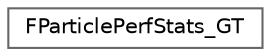 digraph "Graphical Class Hierarchy"
{
 // INTERACTIVE_SVG=YES
 // LATEX_PDF_SIZE
  bgcolor="transparent";
  edge [fontname=Helvetica,fontsize=10,labelfontname=Helvetica,labelfontsize=10];
  node [fontname=Helvetica,fontsize=10,shape=box,height=0.2,width=0.4];
  rankdir="LR";
  Node0 [id="Node000000",label="FParticlePerfStats_GT",height=0.2,width=0.4,color="grey40", fillcolor="white", style="filled",URL="$d4/d3d/structFParticlePerfStats__GT.html",tooltip="Stats gathered on the game thread or game thread spawned tasks."];
}
